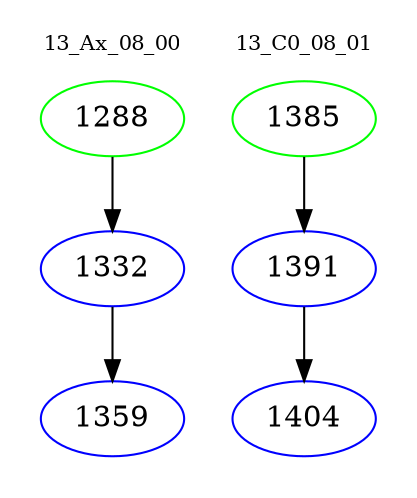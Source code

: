 digraph{
subgraph cluster_0 {
color = white
label = "13_Ax_08_00";
fontsize=10;
T0_1288 [label="1288", color="green"]
T0_1288 -> T0_1332 [color="black"]
T0_1332 [label="1332", color="blue"]
T0_1332 -> T0_1359 [color="black"]
T0_1359 [label="1359", color="blue"]
}
subgraph cluster_1 {
color = white
label = "13_C0_08_01";
fontsize=10;
T1_1385 [label="1385", color="green"]
T1_1385 -> T1_1391 [color="black"]
T1_1391 [label="1391", color="blue"]
T1_1391 -> T1_1404 [color="black"]
T1_1404 [label="1404", color="blue"]
}
}
